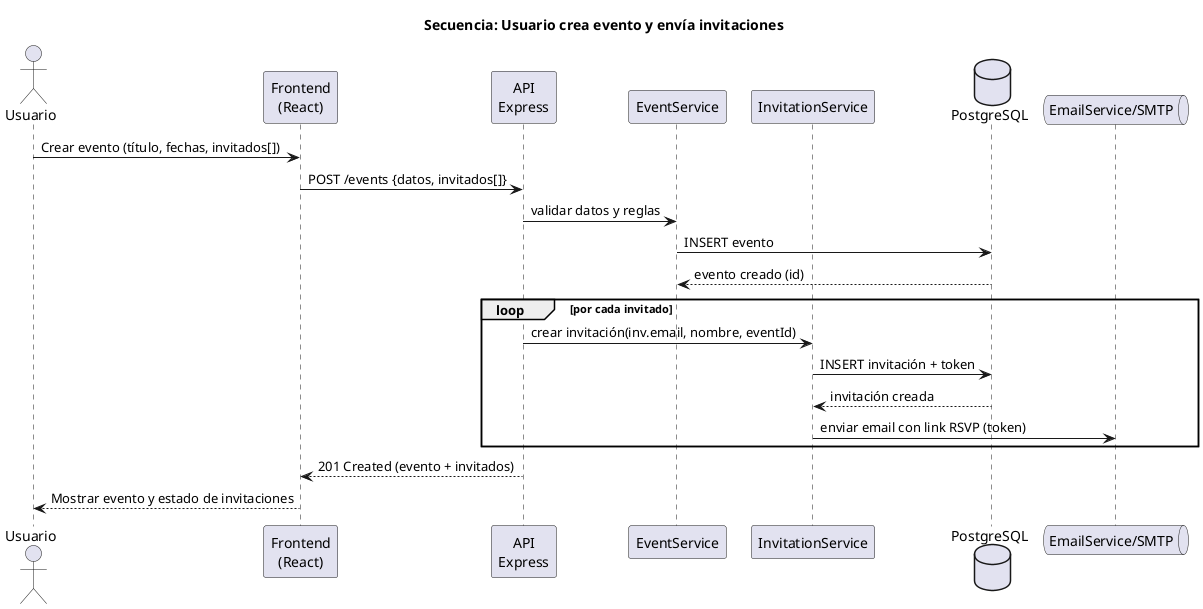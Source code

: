 @startuml
title Secuencia: Usuario crea evento y envía invitaciones

actor Usuario
participant "Frontend\n(React)" as FE
participant "API\nExpress" as API
participant "EventService" as ES
participant "InvitationService" as IS
database "PostgreSQL" as DB
queue "EmailService/SMTP" as SMTP

Usuario -> FE : Crear evento (título, fechas, invitados[])
FE -> API : POST /events {datos, invitados[]}
API -> ES : validar datos y reglas
ES -> DB : INSERT evento
DB --> ES : evento creado (id)

loop por cada invitado
  API -> IS : crear invitación(inv.email, nombre, eventId)
  IS -> DB : INSERT invitación + token
  DB --> IS : invitación creada
  IS -> SMTP : enviar email con link RSVP (token)
end

API --> FE : 201 Created (evento + invitados)
FE --> Usuario : Mostrar evento y estado de invitaciones
@enduml
